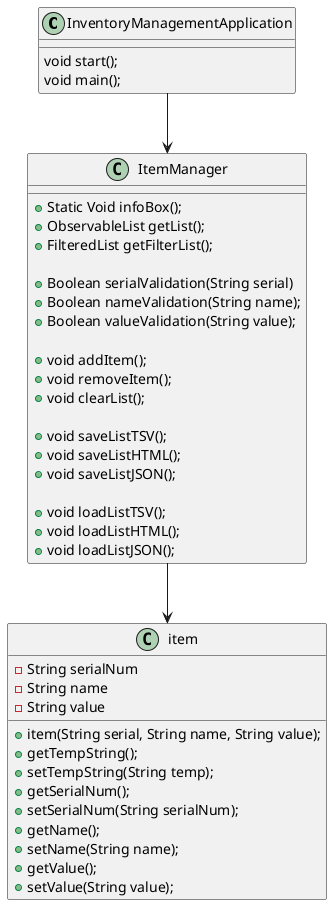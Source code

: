 @startuml
 class InventoryManagementApplication{
    void start();
    void main();
 }

 class item{
    -String serialNum
    -String name
    -String value

    +item(String serial, String name, String value);
    +getTempString();
    +setTempString(String temp);
    +getSerialNum();
    +setSerialNum(String serialNum);
    +getName();
    +setName(String name);
    +getValue();
    +setValue(String value);


 }

 class ItemManager{
    +Static Void infoBox();
    +ObservableList getList();
    +FilteredList getFilterList();

    +Boolean serialValidation(String serial)
    +Boolean nameValidation(String name);
    +Boolean valueValidation(String value);

    +void addItem();
    +void removeItem();
    +void clearList();

    +void saveListTSV();
    +void saveListHTML();
    +void saveListJSON();

    +void loadListTSV();
    +void loadListHTML();
    +void loadListJSON();

 }

InventoryManagementApplication --> ItemManager
ItemManager --> item

@enduml